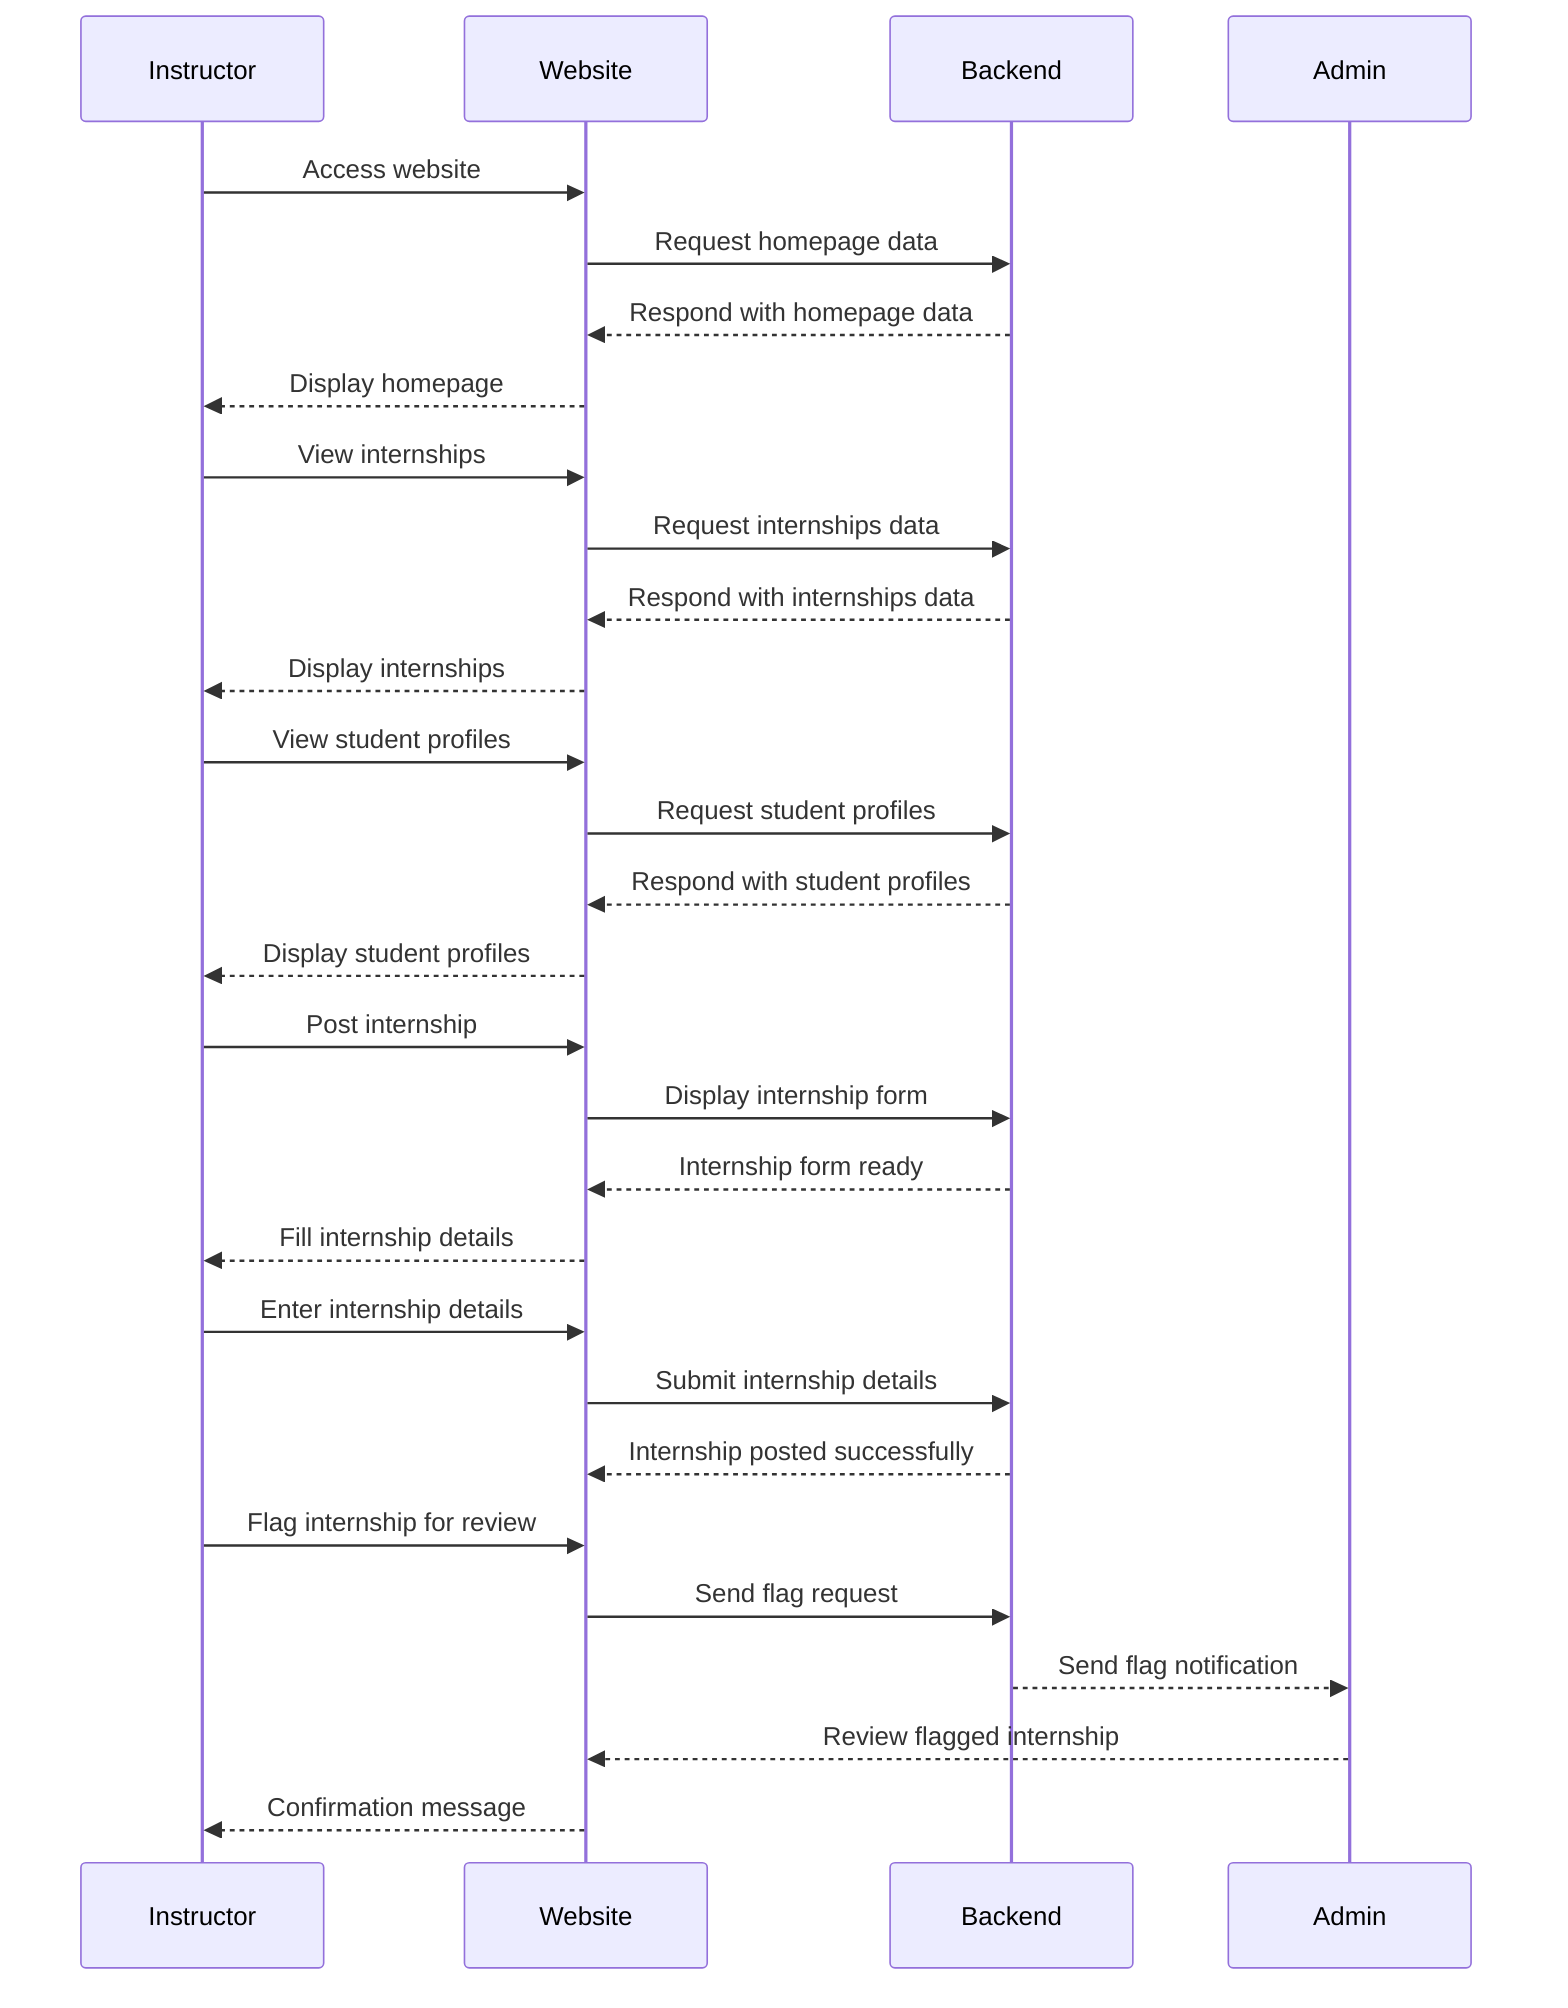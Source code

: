 sequenceDiagram
    participant Instructor
    participant Website
    participant Backend
    participant Admin

    Instructor ->> Website: Access website
    Website ->> Backend: Request homepage data
    Backend -->> Website: Respond with homepage data
    Website -->> Instructor: Display homepage

    Instructor ->> Website: View internships
    Website ->> Backend: Request internships data
    Backend -->> Website: Respond with internships data
    Website -->> Instructor: Display internships

    Instructor ->> Website: View student profiles
    Website ->> Backend: Request student profiles
    Backend -->> Website: Respond with student profiles
    Website -->> Instructor: Display student profiles

    Instructor ->> Website: Post internship
    Website ->> Backend: Display internship form
    Backend -->> Website: Internship form ready
    Website -->> Instructor: Fill internship details

    Instructor ->> Website: Enter internship details
    Website ->> Backend: Submit internship details
    Backend -->> Website: Internship posted successfully

    Instructor ->> Website: Flag internship for review
    Website ->> Backend: Send flag request
    Backend -->> Admin: Send flag notification
    Admin -->> Website: Review flagged internship
    Website -->> Instructor: Confirmation message